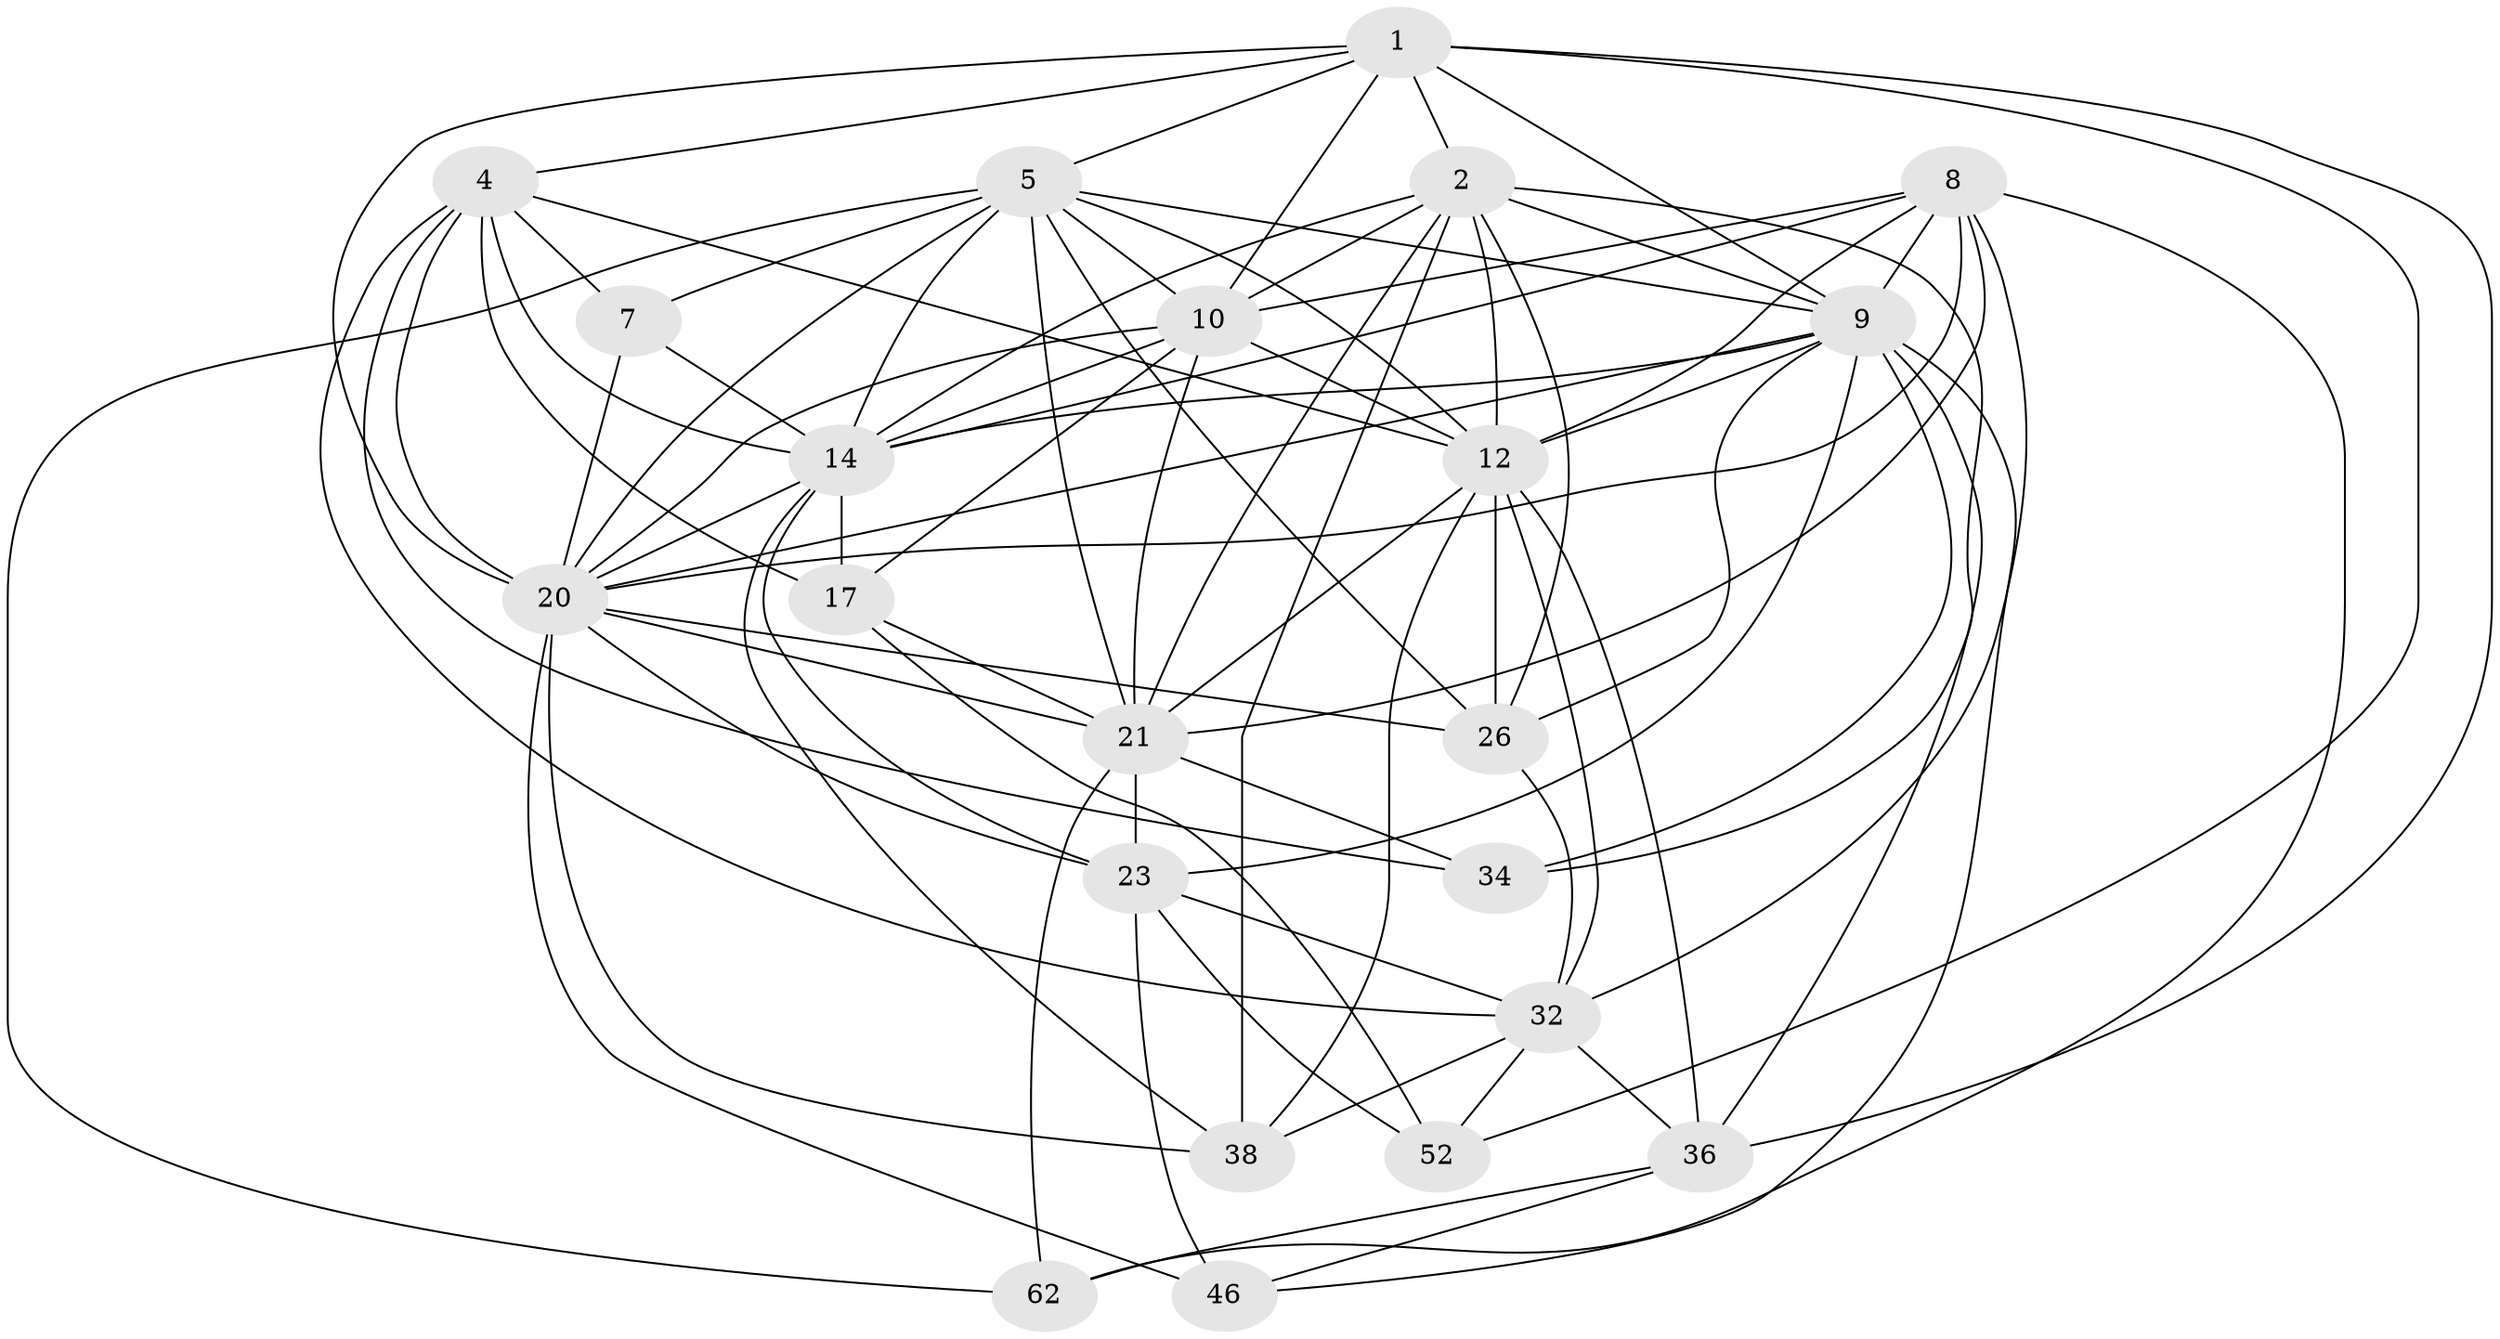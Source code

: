 // original degree distribution, {4: 1.0}
// Generated by graph-tools (version 1.1) at 2025/20/03/04/25 18:20:32]
// undirected, 22 vertices, 83 edges
graph export_dot {
graph [start="1"]
  node [color=gray90,style=filled];
  1 [super="+6+58"];
  2 [super="+3+31"];
  4 [super="+45+65"];
  5 [super="+11+13"];
  7;
  8 [super="+15+40+37"];
  9 [super="+47+67+22"];
  10 [super="+28+30"];
  12 [super="+53+19"];
  14 [super="+16+18"];
  17 [super="+43"];
  20 [super="+57+39+68"];
  21 [super="+24+54+49"];
  23 [super="+27+42"];
  26 [super="+33"];
  32 [super="+35"];
  34;
  36 [super="+60+56"];
  38 [super="+69"];
  46;
  52;
  62;
  1 -- 36;
  1 -- 10;
  1 -- 5;
  1 -- 2;
  1 -- 52;
  1 -- 4;
  1 -- 9;
  1 -- 20;
  2 -- 34;
  2 -- 38 [weight=2];
  2 -- 26;
  2 -- 10;
  2 -- 12;
  2 -- 14;
  2 -- 9;
  2 -- 21;
  4 -- 20 [weight=2];
  4 -- 32 [weight=2];
  4 -- 17;
  4 -- 34;
  4 -- 12 [weight=3];
  4 -- 7;
  4 -- 14;
  5 -- 7;
  5 -- 26;
  5 -- 62;
  5 -- 14;
  5 -- 10;
  5 -- 12;
  5 -- 9;
  5 -- 20;
  5 -- 21;
  7 -- 20;
  7 -- 14;
  8 -- 10 [weight=2];
  8 -- 20;
  8 -- 12;
  8 -- 14;
  8 -- 32;
  8 -- 21 [weight=2];
  8 -- 62;
  8 -- 9;
  9 -- 23;
  9 -- 20;
  9 -- 36;
  9 -- 12;
  9 -- 34;
  9 -- 46;
  9 -- 26;
  9 -- 14;
  10 -- 21;
  10 -- 17;
  10 -- 12;
  10 -- 20;
  10 -- 14;
  12 -- 36 [weight=2];
  12 -- 32;
  12 -- 26;
  12 -- 38;
  12 -- 21;
  14 -- 17 [weight=2];
  14 -- 23;
  14 -- 38;
  14 -- 20;
  17 -- 52;
  17 -- 21;
  20 -- 26;
  20 -- 38;
  20 -- 46;
  20 -- 23;
  20 -- 21;
  21 -- 62;
  21 -- 23 [weight=2];
  21 -- 34;
  23 -- 52;
  23 -- 46;
  23 -- 32;
  26 -- 32;
  32 -- 52;
  32 -- 38;
  32 -- 36 [weight=2];
  36 -- 46;
  36 -- 62;
}

